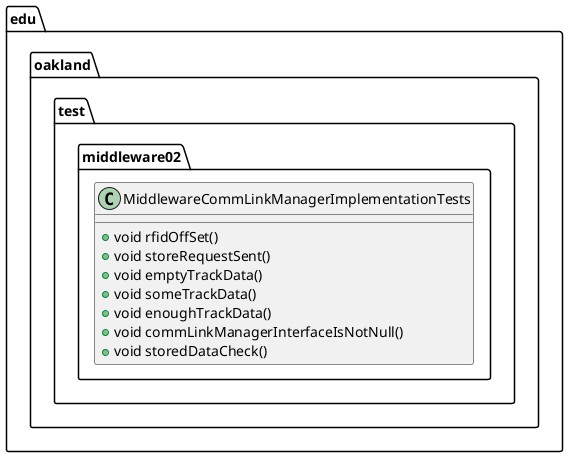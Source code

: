 @startuml MiddlewareCommLinkManagerImplementationTests

package edu.oakland.test.middleware02 {
    class MiddlewareCommLinkManagerImplementationTests {
        + void rfidOffSet()
        + void storeRequestSent()
        + void emptyTrackData()
        + void someTrackData()
        + void enoughTrackData()
        + void commLinkManagerInterfaceIsNotNull()
        + void storedDataCheck()
    }
}

@enduml
